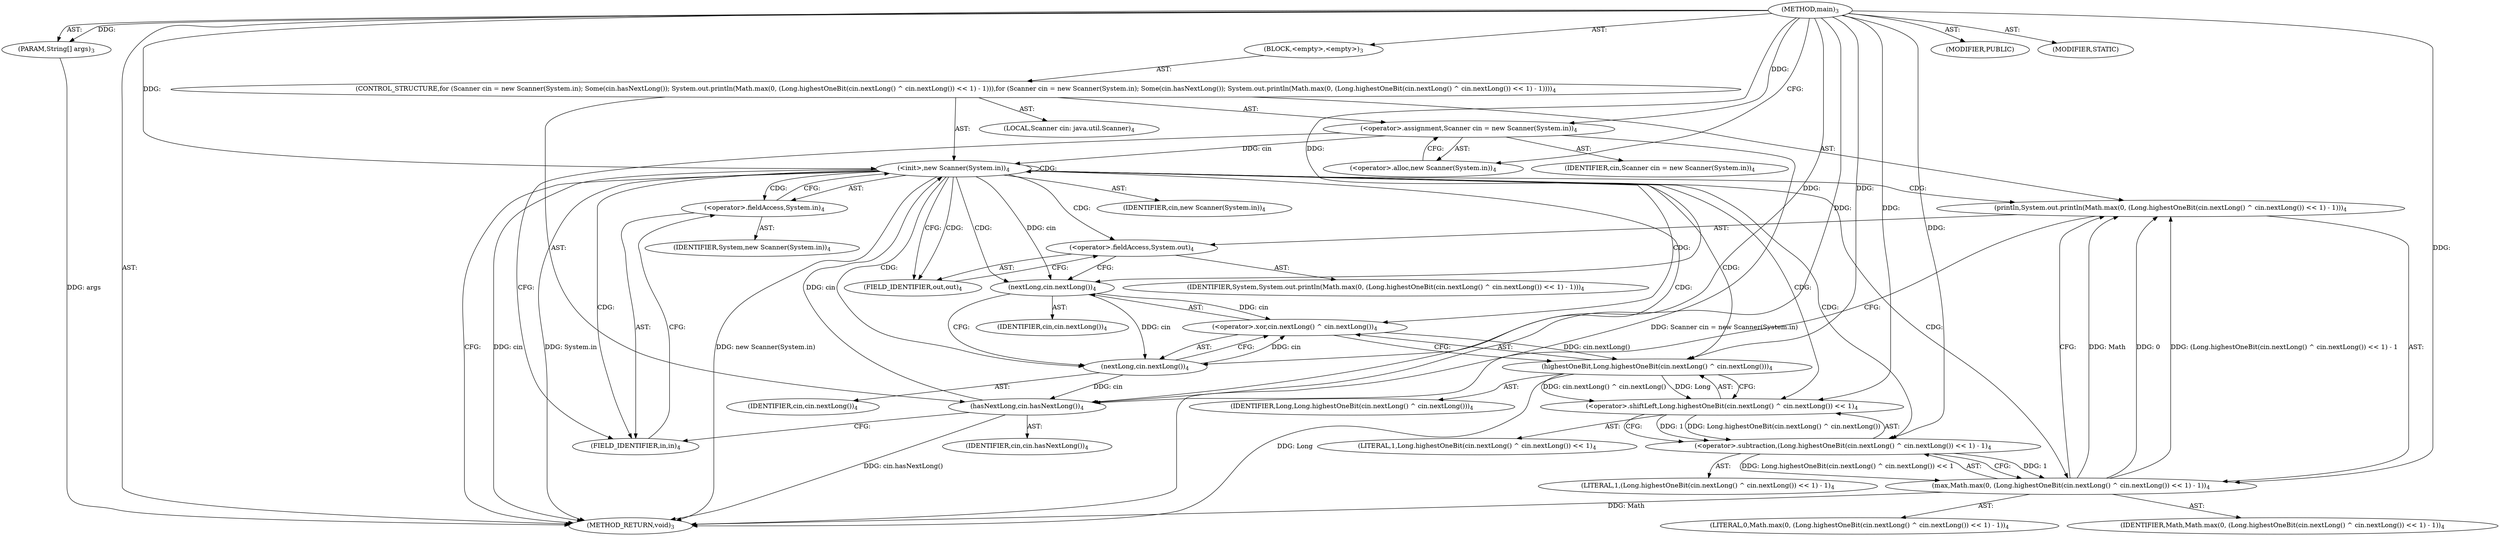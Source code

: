 digraph "main" {  
"19" [label = <(METHOD,main)<SUB>3</SUB>> ]
"20" [label = <(PARAM,String[] args)<SUB>3</SUB>> ]
"21" [label = <(BLOCK,&lt;empty&gt;,&lt;empty&gt;)<SUB>3</SUB>> ]
"22" [label = <(CONTROL_STRUCTURE,for (Scanner cin = new Scanner(System.in); Some(cin.hasNextLong()); System.out.println(Math.max(0, (Long.highestOneBit(cin.nextLong() ^ cin.nextLong()) &lt;&lt; 1) - 1))),for (Scanner cin = new Scanner(System.in); Some(cin.hasNextLong()); System.out.println(Math.max(0, (Long.highestOneBit(cin.nextLong() ^ cin.nextLong()) &lt;&lt; 1) - 1))))<SUB>4</SUB>> ]
"4" [label = <(LOCAL,Scanner cin: java.util.Scanner)<SUB>4</SUB>> ]
"23" [label = <(&lt;operator&gt;.assignment,Scanner cin = new Scanner(System.in))<SUB>4</SUB>> ]
"24" [label = <(IDENTIFIER,cin,Scanner cin = new Scanner(System.in))<SUB>4</SUB>> ]
"25" [label = <(&lt;operator&gt;.alloc,new Scanner(System.in))<SUB>4</SUB>> ]
"26" [label = <(&lt;init&gt;,new Scanner(System.in))<SUB>4</SUB>> ]
"3" [label = <(IDENTIFIER,cin,new Scanner(System.in))<SUB>4</SUB>> ]
"27" [label = <(&lt;operator&gt;.fieldAccess,System.in)<SUB>4</SUB>> ]
"28" [label = <(IDENTIFIER,System,new Scanner(System.in))<SUB>4</SUB>> ]
"29" [label = <(FIELD_IDENTIFIER,in,in)<SUB>4</SUB>> ]
"30" [label = <(hasNextLong,cin.hasNextLong())<SUB>4</SUB>> ]
"31" [label = <(IDENTIFIER,cin,cin.hasNextLong())<SUB>4</SUB>> ]
"32" [label = <(println,System.out.println(Math.max(0, (Long.highestOneBit(cin.nextLong() ^ cin.nextLong()) &lt;&lt; 1) - 1)))<SUB>4</SUB>> ]
"33" [label = <(&lt;operator&gt;.fieldAccess,System.out)<SUB>4</SUB>> ]
"34" [label = <(IDENTIFIER,System,System.out.println(Math.max(0, (Long.highestOneBit(cin.nextLong() ^ cin.nextLong()) &lt;&lt; 1) - 1)))<SUB>4</SUB>> ]
"35" [label = <(FIELD_IDENTIFIER,out,out)<SUB>4</SUB>> ]
"36" [label = <(max,Math.max(0, (Long.highestOneBit(cin.nextLong() ^ cin.nextLong()) &lt;&lt; 1) - 1))<SUB>4</SUB>> ]
"37" [label = <(IDENTIFIER,Math,Math.max(0, (Long.highestOneBit(cin.nextLong() ^ cin.nextLong()) &lt;&lt; 1) - 1))<SUB>4</SUB>> ]
"38" [label = <(LITERAL,0,Math.max(0, (Long.highestOneBit(cin.nextLong() ^ cin.nextLong()) &lt;&lt; 1) - 1))<SUB>4</SUB>> ]
"39" [label = <(&lt;operator&gt;.subtraction,(Long.highestOneBit(cin.nextLong() ^ cin.nextLong()) &lt;&lt; 1) - 1)<SUB>4</SUB>> ]
"40" [label = <(&lt;operator&gt;.shiftLeft,Long.highestOneBit(cin.nextLong() ^ cin.nextLong()) &lt;&lt; 1)<SUB>4</SUB>> ]
"41" [label = <(highestOneBit,Long.highestOneBit(cin.nextLong() ^ cin.nextLong()))<SUB>4</SUB>> ]
"42" [label = <(IDENTIFIER,Long,Long.highestOneBit(cin.nextLong() ^ cin.nextLong()))<SUB>4</SUB>> ]
"43" [label = <(&lt;operator&gt;.xor,cin.nextLong() ^ cin.nextLong())<SUB>4</SUB>> ]
"44" [label = <(nextLong,cin.nextLong())<SUB>4</SUB>> ]
"45" [label = <(IDENTIFIER,cin,cin.nextLong())<SUB>4</SUB>> ]
"46" [label = <(nextLong,cin.nextLong())<SUB>4</SUB>> ]
"47" [label = <(IDENTIFIER,cin,cin.nextLong())<SUB>4</SUB>> ]
"48" [label = <(LITERAL,1,Long.highestOneBit(cin.nextLong() ^ cin.nextLong()) &lt;&lt; 1)<SUB>4</SUB>> ]
"49" [label = <(LITERAL,1,(Long.highestOneBit(cin.nextLong() ^ cin.nextLong()) &lt;&lt; 1) - 1)<SUB>4</SUB>> ]
"50" [label = <(MODIFIER,PUBLIC)> ]
"51" [label = <(MODIFIER,STATIC)> ]
"52" [label = <(METHOD_RETURN,void)<SUB>3</SUB>> ]
  "19" -> "20"  [ label = "AST: "] 
  "19" -> "21"  [ label = "AST: "] 
  "19" -> "50"  [ label = "AST: "] 
  "19" -> "51"  [ label = "AST: "] 
  "19" -> "52"  [ label = "AST: "] 
  "21" -> "22"  [ label = "AST: "] 
  "22" -> "4"  [ label = "AST: "] 
  "22" -> "23"  [ label = "AST: "] 
  "22" -> "26"  [ label = "AST: "] 
  "22" -> "30"  [ label = "AST: "] 
  "22" -> "32"  [ label = "AST: "] 
  "23" -> "24"  [ label = "AST: "] 
  "23" -> "25"  [ label = "AST: "] 
  "26" -> "3"  [ label = "AST: "] 
  "26" -> "27"  [ label = "AST: "] 
  "27" -> "28"  [ label = "AST: "] 
  "27" -> "29"  [ label = "AST: "] 
  "30" -> "31"  [ label = "AST: "] 
  "32" -> "33"  [ label = "AST: "] 
  "32" -> "36"  [ label = "AST: "] 
  "33" -> "34"  [ label = "AST: "] 
  "33" -> "35"  [ label = "AST: "] 
  "36" -> "37"  [ label = "AST: "] 
  "36" -> "38"  [ label = "AST: "] 
  "36" -> "39"  [ label = "AST: "] 
  "39" -> "40"  [ label = "AST: "] 
  "39" -> "49"  [ label = "AST: "] 
  "40" -> "41"  [ label = "AST: "] 
  "40" -> "48"  [ label = "AST: "] 
  "41" -> "42"  [ label = "AST: "] 
  "41" -> "43"  [ label = "AST: "] 
  "43" -> "44"  [ label = "AST: "] 
  "43" -> "46"  [ label = "AST: "] 
  "44" -> "45"  [ label = "AST: "] 
  "46" -> "47"  [ label = "AST: "] 
  "23" -> "29"  [ label = "CFG: "] 
  "26" -> "52"  [ label = "CFG: "] 
  "26" -> "35"  [ label = "CFG: "] 
  "30" -> "29"  [ label = "CFG: "] 
  "32" -> "30"  [ label = "CFG: "] 
  "25" -> "23"  [ label = "CFG: "] 
  "27" -> "26"  [ label = "CFG: "] 
  "33" -> "44"  [ label = "CFG: "] 
  "36" -> "32"  [ label = "CFG: "] 
  "29" -> "27"  [ label = "CFG: "] 
  "35" -> "33"  [ label = "CFG: "] 
  "39" -> "36"  [ label = "CFG: "] 
  "40" -> "39"  [ label = "CFG: "] 
  "41" -> "40"  [ label = "CFG: "] 
  "43" -> "41"  [ label = "CFG: "] 
  "44" -> "46"  [ label = "CFG: "] 
  "46" -> "43"  [ label = "CFG: "] 
  "19" -> "25"  [ label = "CFG: "] 
  "20" -> "52"  [ label = "DDG: args"] 
  "23" -> "52"  [ label = "DDG: Scanner cin = new Scanner(System.in)"] 
  "26" -> "52"  [ label = "DDG: cin"] 
  "26" -> "52"  [ label = "DDG: System.in"] 
  "26" -> "52"  [ label = "DDG: new Scanner(System.in)"] 
  "30" -> "52"  [ label = "DDG: cin.hasNextLong()"] 
  "36" -> "52"  [ label = "DDG: Math"] 
  "41" -> "52"  [ label = "DDG: Long"] 
  "19" -> "20"  [ label = "DDG: "] 
  "19" -> "23"  [ label = "DDG: "] 
  "23" -> "26"  [ label = "DDG: cin"] 
  "30" -> "26"  [ label = "DDG: cin"] 
  "19" -> "26"  [ label = "DDG: "] 
  "46" -> "30"  [ label = "DDG: cin"] 
  "19" -> "30"  [ label = "DDG: "] 
  "36" -> "32"  [ label = "DDG: Math"] 
  "36" -> "32"  [ label = "DDG: 0"] 
  "36" -> "32"  [ label = "DDG: (Long.highestOneBit(cin.nextLong() ^ cin.nextLong()) &lt;&lt; 1) - 1"] 
  "19" -> "36"  [ label = "DDG: "] 
  "39" -> "36"  [ label = "DDG: Long.highestOneBit(cin.nextLong() ^ cin.nextLong()) &lt;&lt; 1"] 
  "39" -> "36"  [ label = "DDG: 1"] 
  "40" -> "39"  [ label = "DDG: Long.highestOneBit(cin.nextLong() ^ cin.nextLong())"] 
  "40" -> "39"  [ label = "DDG: 1"] 
  "19" -> "39"  [ label = "DDG: "] 
  "41" -> "40"  [ label = "DDG: Long"] 
  "41" -> "40"  [ label = "DDG: cin.nextLong() ^ cin.nextLong()"] 
  "19" -> "40"  [ label = "DDG: "] 
  "19" -> "41"  [ label = "DDG: "] 
  "43" -> "41"  [ label = "DDG: cin.nextLong()"] 
  "44" -> "43"  [ label = "DDG: cin"] 
  "46" -> "43"  [ label = "DDG: cin"] 
  "26" -> "44"  [ label = "DDG: cin"] 
  "19" -> "44"  [ label = "DDG: "] 
  "44" -> "46"  [ label = "DDG: cin"] 
  "19" -> "46"  [ label = "DDG: "] 
  "26" -> "30"  [ label = "CDG: "] 
  "26" -> "32"  [ label = "CDG: "] 
  "26" -> "33"  [ label = "CDG: "] 
  "26" -> "26"  [ label = "CDG: "] 
  "26" -> "36"  [ label = "CDG: "] 
  "26" -> "46"  [ label = "CDG: "] 
  "26" -> "41"  [ label = "CDG: "] 
  "26" -> "27"  [ label = "CDG: "] 
  "26" -> "40"  [ label = "CDG: "] 
  "26" -> "29"  [ label = "CDG: "] 
  "26" -> "44"  [ label = "CDG: "] 
  "26" -> "35"  [ label = "CDG: "] 
  "26" -> "39"  [ label = "CDG: "] 
  "26" -> "43"  [ label = "CDG: "] 
}
